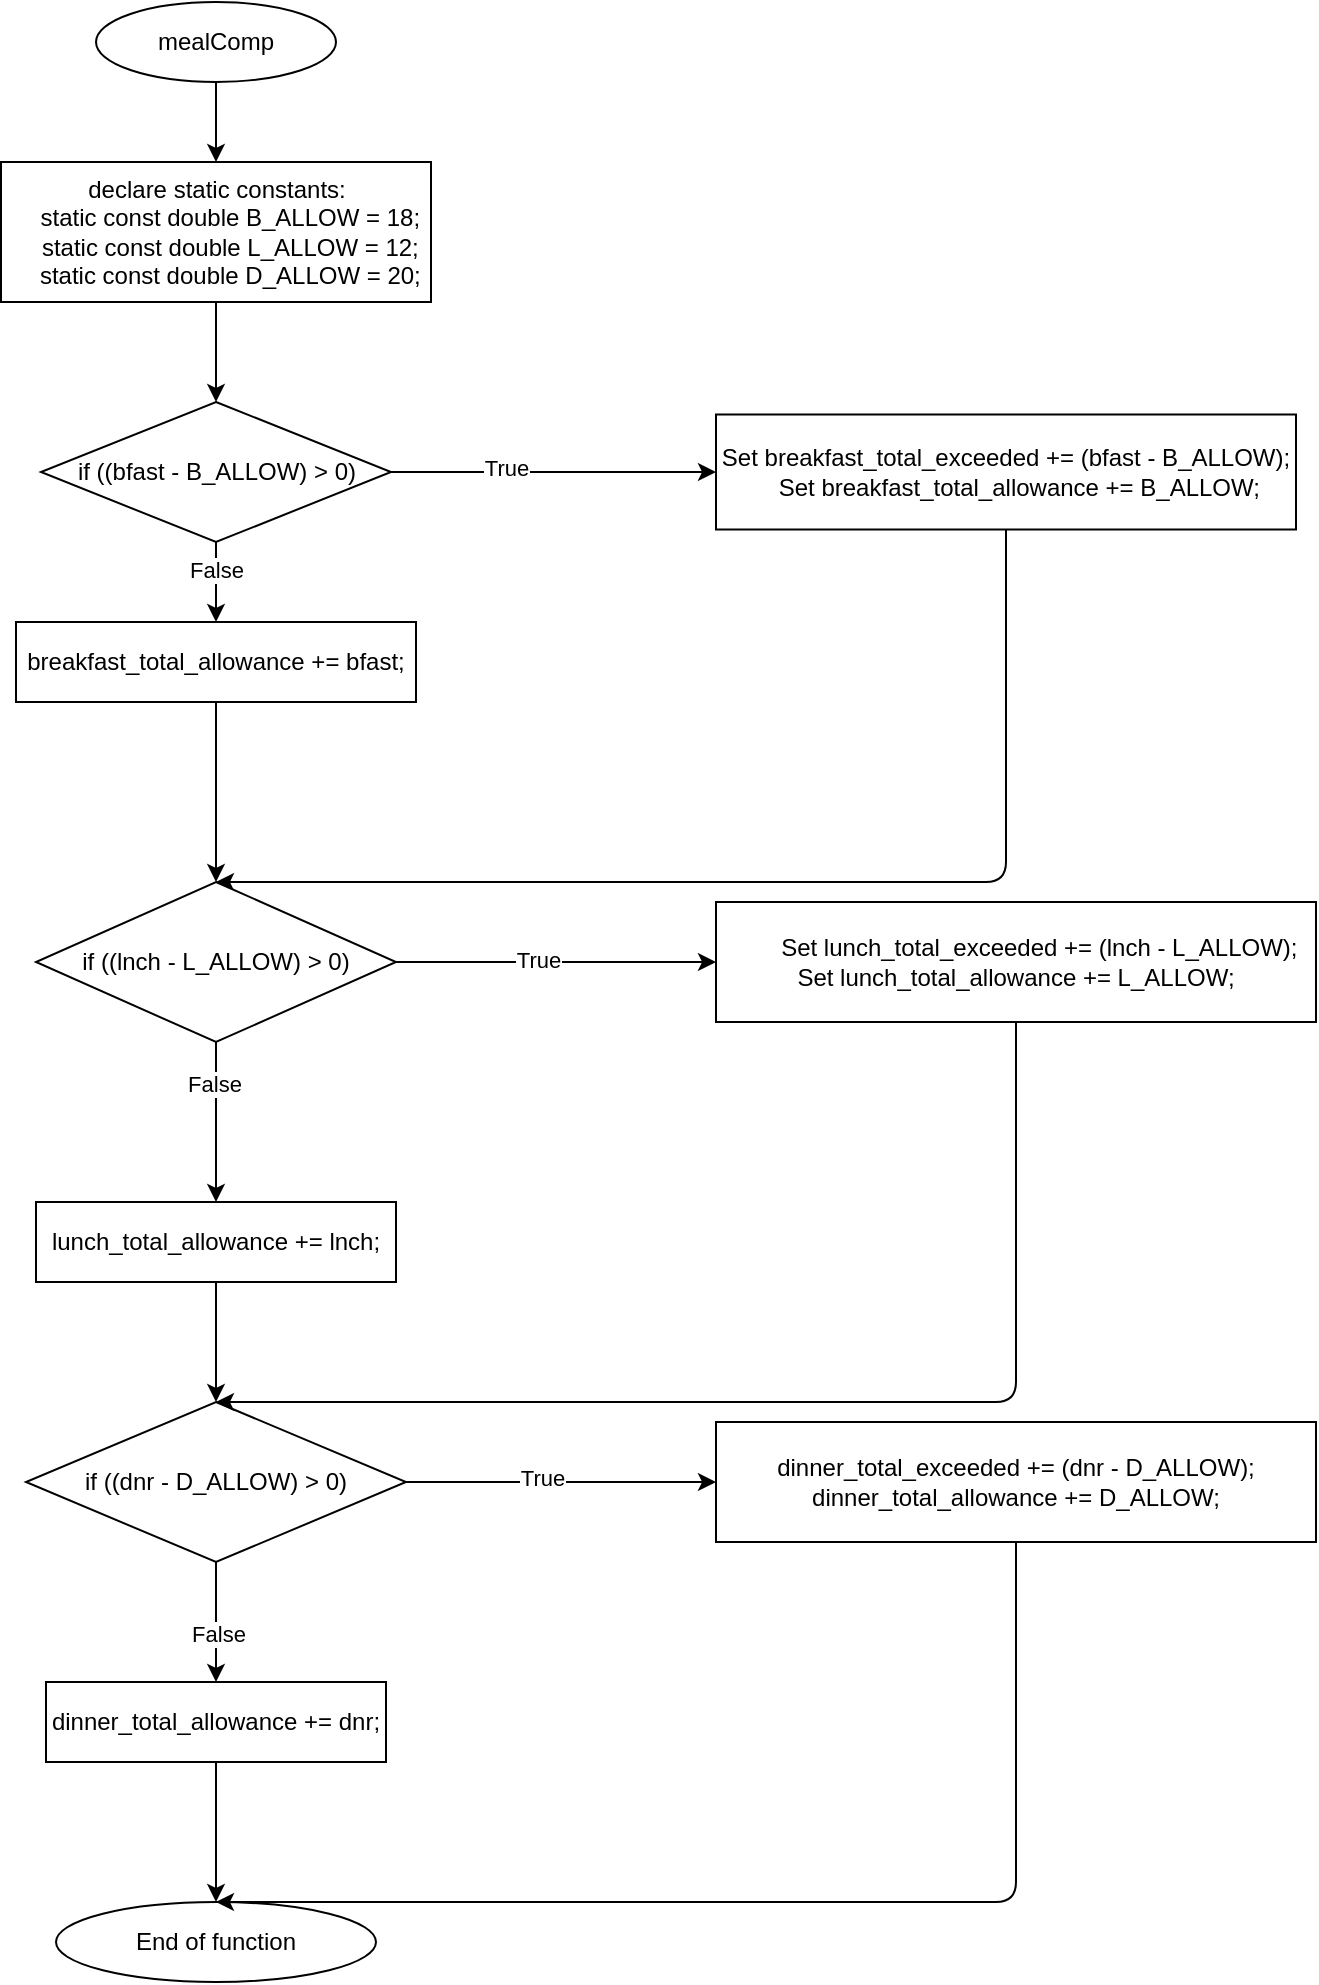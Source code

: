 <mxfile version="13.8.9-1" type="device"><diagram id="C5RBs43oDa-KdzZeNtuy" name="Page-1"><mxGraphModel dx="2021" dy="1162" grid="1" gridSize="10" guides="1" tooltips="1" connect="1" arrows="1" fold="1" page="1" pageScale="1" pageWidth="827" pageHeight="1169" math="0" shadow="0"><root><mxCell id="WIyWlLk6GJQsqaUBKTNV-0"/><mxCell id="WIyWlLk6GJQsqaUBKTNV-1" parent="WIyWlLk6GJQsqaUBKTNV-0"/><mxCell id="Jq7jf2sYdg3p1RRI9rzM-0" value="mealComp" style="ellipse;whiteSpace=wrap;html=1;" vertex="1" parent="WIyWlLk6GJQsqaUBKTNV-1"><mxGeometry x="80" y="40" width="120" height="40" as="geometry"/></mxCell><mxCell id="Jq7jf2sYdg3p1RRI9rzM-1" value="" style="endArrow=classic;html=1;exitX=0.5;exitY=1;exitDx=0;exitDy=0;" edge="1" parent="WIyWlLk6GJQsqaUBKTNV-1" source="Jq7jf2sYdg3p1RRI9rzM-0"><mxGeometry width="50" height="50" relative="1" as="geometry"><mxPoint x="280" y="250" as="sourcePoint"/><mxPoint x="140" y="120" as="targetPoint"/></mxGeometry></mxCell><mxCell id="Jq7jf2sYdg3p1RRI9rzM-2" value="declare static constants:&lt;br&gt;&lt;div&gt;&amp;nbsp; &amp;nbsp; static const double B_ALLOW = 18;&lt;/div&gt;&lt;div&gt;&amp;nbsp; &amp;nbsp; static const double L_ALLOW = 12;&lt;/div&gt;&lt;div&gt;&amp;nbsp; &amp;nbsp; static const double D_ALLOW = 20;&lt;/div&gt;" style="rounded=0;whiteSpace=wrap;html=1;" vertex="1" parent="WIyWlLk6GJQsqaUBKTNV-1"><mxGeometry x="32.5" y="120" width="215" height="70" as="geometry"/></mxCell><mxCell id="Jq7jf2sYdg3p1RRI9rzM-3" value="" style="endArrow=classic;html=1;exitX=0.5;exitY=1;exitDx=0;exitDy=0;" edge="1" parent="WIyWlLk6GJQsqaUBKTNV-1" source="Jq7jf2sYdg3p1RRI9rzM-2"><mxGeometry width="50" height="50" relative="1" as="geometry"><mxPoint x="280" y="220" as="sourcePoint"/><mxPoint x="140" y="240" as="targetPoint"/></mxGeometry></mxCell><mxCell id="Jq7jf2sYdg3p1RRI9rzM-4" value="if ((bfast - B_ALLOW) &amp;gt; 0)" style="rhombus;whiteSpace=wrap;html=1;" vertex="1" parent="WIyWlLk6GJQsqaUBKTNV-1"><mxGeometry x="52.5" y="240" width="175" height="70" as="geometry"/></mxCell><mxCell id="Jq7jf2sYdg3p1RRI9rzM-5" value="" style="endArrow=classic;html=1;exitX=1;exitY=0.5;exitDx=0;exitDy=0;" edge="1" parent="WIyWlLk6GJQsqaUBKTNV-1" source="Jq7jf2sYdg3p1RRI9rzM-4"><mxGeometry width="50" height="50" relative="1" as="geometry"><mxPoint x="280" y="390" as="sourcePoint"/><mxPoint x="390" y="275" as="targetPoint"/></mxGeometry></mxCell><mxCell id="Jq7jf2sYdg3p1RRI9rzM-6" value="True" style="edgeLabel;html=1;align=center;verticalAlign=middle;resizable=0;points=[];" vertex="1" connectable="0" parent="Jq7jf2sYdg3p1RRI9rzM-5"><mxGeometry x="-0.299" y="2" relative="1" as="geometry"><mxPoint as="offset"/></mxGeometry></mxCell><mxCell id="Jq7jf2sYdg3p1RRI9rzM-7" value="&lt;span&gt;Set breakfast_total_exceeded += (bfast - B_ALLOW);&lt;/span&gt;&lt;div&gt;&amp;nbsp; &amp;nbsp; Set breakfast_total_allowance += B_ALLOW;&lt;/div&gt;" style="rounded=0;whiteSpace=wrap;html=1;" vertex="1" parent="WIyWlLk6GJQsqaUBKTNV-1"><mxGeometry x="390" y="246.25" width="290" height="57.5" as="geometry"/></mxCell><mxCell id="Jq7jf2sYdg3p1RRI9rzM-8" value="" style="endArrow=classic;html=1;exitX=0.5;exitY=1;exitDx=0;exitDy=0;" edge="1" parent="WIyWlLk6GJQsqaUBKTNV-1" source="Jq7jf2sYdg3p1RRI9rzM-4"><mxGeometry width="50" height="50" relative="1" as="geometry"><mxPoint x="280" y="360" as="sourcePoint"/><mxPoint x="140" y="350" as="targetPoint"/></mxGeometry></mxCell><mxCell id="Jq7jf2sYdg3p1RRI9rzM-10" value="False" style="edgeLabel;html=1;align=center;verticalAlign=middle;resizable=0;points=[];" vertex="1" connectable="0" parent="Jq7jf2sYdg3p1RRI9rzM-8"><mxGeometry x="-0.329" relative="1" as="geometry"><mxPoint as="offset"/></mxGeometry></mxCell><mxCell id="Jq7jf2sYdg3p1RRI9rzM-11" value="breakfast_total_allowance += bfast;" style="rounded=0;whiteSpace=wrap;html=1;" vertex="1" parent="WIyWlLk6GJQsqaUBKTNV-1"><mxGeometry x="40" y="350" width="200" height="40" as="geometry"/></mxCell><mxCell id="Jq7jf2sYdg3p1RRI9rzM-12" value="" style="endArrow=classic;html=1;exitX=0.5;exitY=1;exitDx=0;exitDy=0;" edge="1" parent="WIyWlLk6GJQsqaUBKTNV-1" source="Jq7jf2sYdg3p1RRI9rzM-11"><mxGeometry width="50" height="50" relative="1" as="geometry"><mxPoint x="280" y="470" as="sourcePoint"/><mxPoint x="140" y="480" as="targetPoint"/></mxGeometry></mxCell><mxCell id="Jq7jf2sYdg3p1RRI9rzM-13" value="" style="endArrow=classic;html=1;exitX=0.5;exitY=1;exitDx=0;exitDy=0;" edge="1" parent="WIyWlLk6GJQsqaUBKTNV-1" source="Jq7jf2sYdg3p1RRI9rzM-7"><mxGeometry width="50" height="50" relative="1" as="geometry"><mxPoint x="280" y="470" as="sourcePoint"/><mxPoint x="140" y="480" as="targetPoint"/><Array as="points"><mxPoint x="535" y="480"/></Array></mxGeometry></mxCell><mxCell id="Jq7jf2sYdg3p1RRI9rzM-14" value="if ((lnch - L_ALLOW) &amp;gt; 0)" style="rhombus;whiteSpace=wrap;html=1;" vertex="1" parent="WIyWlLk6GJQsqaUBKTNV-1"><mxGeometry x="50" y="480" width="180" height="80" as="geometry"/></mxCell><mxCell id="Jq7jf2sYdg3p1RRI9rzM-15" value="" style="endArrow=classic;html=1;exitX=1;exitY=0.5;exitDx=0;exitDy=0;entryX=0;entryY=0.5;entryDx=0;entryDy=0;" edge="1" parent="WIyWlLk6GJQsqaUBKTNV-1" source="Jq7jf2sYdg3p1RRI9rzM-14" target="Jq7jf2sYdg3p1RRI9rzM-17"><mxGeometry width="50" height="50" relative="1" as="geometry"><mxPoint x="280" y="470" as="sourcePoint"/><mxPoint x="410" y="520" as="targetPoint"/></mxGeometry></mxCell><mxCell id="Jq7jf2sYdg3p1RRI9rzM-16" value="True" style="edgeLabel;html=1;align=center;verticalAlign=middle;resizable=0;points=[];" vertex="1" connectable="0" parent="Jq7jf2sYdg3p1RRI9rzM-15"><mxGeometry x="-0.116" y="1" relative="1" as="geometry"><mxPoint as="offset"/></mxGeometry></mxCell><mxCell id="Jq7jf2sYdg3p1RRI9rzM-17" value="&lt;div&gt;&amp;nbsp; &amp;nbsp; &amp;nbsp; &amp;nbsp; Set lunch_total_exceeded += (lnch - L_ALLOW);&amp;nbsp;&lt;/div&gt;&lt;div&gt;&lt;span&gt;Set lunch_total_allowance += L_ALLOW;&lt;/span&gt;&lt;/div&gt;" style="rounded=0;whiteSpace=wrap;html=1;" vertex="1" parent="WIyWlLk6GJQsqaUBKTNV-1"><mxGeometry x="390" y="490" width="300" height="60" as="geometry"/></mxCell><mxCell id="Jq7jf2sYdg3p1RRI9rzM-18" value="" style="endArrow=classic;html=1;exitX=0.5;exitY=1;exitDx=0;exitDy=0;" edge="1" parent="WIyWlLk6GJQsqaUBKTNV-1" source="Jq7jf2sYdg3p1RRI9rzM-14"><mxGeometry width="50" height="50" relative="1" as="geometry"><mxPoint x="280" y="580" as="sourcePoint"/><mxPoint x="140" y="640" as="targetPoint"/></mxGeometry></mxCell><mxCell id="Jq7jf2sYdg3p1RRI9rzM-19" value="False" style="edgeLabel;html=1;align=center;verticalAlign=middle;resizable=0;points=[];" vertex="1" connectable="0" parent="Jq7jf2sYdg3p1RRI9rzM-18"><mxGeometry x="-0.486" y="-1" relative="1" as="geometry"><mxPoint as="offset"/></mxGeometry></mxCell><mxCell id="Jq7jf2sYdg3p1RRI9rzM-20" value="lunch_total_allowance += lnch;" style="rounded=0;whiteSpace=wrap;html=1;" vertex="1" parent="WIyWlLk6GJQsqaUBKTNV-1"><mxGeometry x="50" y="640" width="180" height="40" as="geometry"/></mxCell><mxCell id="Jq7jf2sYdg3p1RRI9rzM-21" value="" style="endArrow=classic;html=1;exitX=0.5;exitY=1;exitDx=0;exitDy=0;" edge="1" parent="WIyWlLk6GJQsqaUBKTNV-1" source="Jq7jf2sYdg3p1RRI9rzM-20"><mxGeometry width="50" height="50" relative="1" as="geometry"><mxPoint x="280" y="640" as="sourcePoint"/><mxPoint x="140" y="740" as="targetPoint"/></mxGeometry></mxCell><mxCell id="Jq7jf2sYdg3p1RRI9rzM-22" value="if ((dnr - D_ALLOW) &amp;gt; 0)" style="rhombus;whiteSpace=wrap;html=1;" vertex="1" parent="WIyWlLk6GJQsqaUBKTNV-1"><mxGeometry x="45" y="740" width="190" height="80" as="geometry"/></mxCell><mxCell id="Jq7jf2sYdg3p1RRI9rzM-23" value="" style="endArrow=classic;html=1;exitX=0.5;exitY=1;exitDx=0;exitDy=0;entryX=0.5;entryY=0;entryDx=0;entryDy=0;" edge="1" parent="WIyWlLk6GJQsqaUBKTNV-1" source="Jq7jf2sYdg3p1RRI9rzM-17" target="Jq7jf2sYdg3p1RRI9rzM-22"><mxGeometry width="50" height="50" relative="1" as="geometry"><mxPoint x="280" y="640" as="sourcePoint"/><mxPoint x="330" y="590" as="targetPoint"/><Array as="points"><mxPoint x="540" y="740"/></Array></mxGeometry></mxCell><mxCell id="Jq7jf2sYdg3p1RRI9rzM-24" value="" style="endArrow=classic;html=1;exitX=1;exitY=0.5;exitDx=0;exitDy=0;" edge="1" parent="WIyWlLk6GJQsqaUBKTNV-1" source="Jq7jf2sYdg3p1RRI9rzM-22" target="Jq7jf2sYdg3p1RRI9rzM-25"><mxGeometry width="50" height="50" relative="1" as="geometry"><mxPoint x="280" y="810" as="sourcePoint"/><mxPoint x="370" y="780" as="targetPoint"/></mxGeometry></mxCell><mxCell id="Jq7jf2sYdg3p1RRI9rzM-26" value="True" style="edgeLabel;html=1;align=center;verticalAlign=middle;resizable=0;points=[];" vertex="1" connectable="0" parent="Jq7jf2sYdg3p1RRI9rzM-24"><mxGeometry x="-0.126" y="2" relative="1" as="geometry"><mxPoint as="offset"/></mxGeometry></mxCell><mxCell id="Jq7jf2sYdg3p1RRI9rzM-25" value="&lt;div&gt;dinner_total_exceeded += (dnr - D_ALLOW);&lt;/div&gt;&lt;div&gt;&lt;span&gt;dinner_total_allowance += D_ALLOW;&lt;/span&gt;&lt;/div&gt;" style="rounded=0;whiteSpace=wrap;html=1;" vertex="1" parent="WIyWlLk6GJQsqaUBKTNV-1"><mxGeometry x="390" y="750" width="300" height="60" as="geometry"/></mxCell><mxCell id="Jq7jf2sYdg3p1RRI9rzM-27" value="" style="endArrow=classic;html=1;exitX=0.5;exitY=1;exitDx=0;exitDy=0;" edge="1" parent="WIyWlLk6GJQsqaUBKTNV-1" source="Jq7jf2sYdg3p1RRI9rzM-22"><mxGeometry width="50" height="50" relative="1" as="geometry"><mxPoint x="280" y="800" as="sourcePoint"/><mxPoint x="140" y="880" as="targetPoint"/></mxGeometry></mxCell><mxCell id="Jq7jf2sYdg3p1RRI9rzM-28" value="False" style="edgeLabel;html=1;align=center;verticalAlign=middle;resizable=0;points=[];" vertex="1" connectable="0" parent="Jq7jf2sYdg3p1RRI9rzM-27"><mxGeometry x="0.2" y="1" relative="1" as="geometry"><mxPoint as="offset"/></mxGeometry></mxCell><mxCell id="Jq7jf2sYdg3p1RRI9rzM-29" value="dinner_total_allowance += dnr;" style="rounded=0;whiteSpace=wrap;html=1;" vertex="1" parent="WIyWlLk6GJQsqaUBKTNV-1"><mxGeometry x="55" y="880" width="170" height="40" as="geometry"/></mxCell><mxCell id="Jq7jf2sYdg3p1RRI9rzM-30" value="" style="endArrow=classic;html=1;exitX=0.5;exitY=1;exitDx=0;exitDy=0;" edge="1" parent="WIyWlLk6GJQsqaUBKTNV-1" source="Jq7jf2sYdg3p1RRI9rzM-29"><mxGeometry width="50" height="50" relative="1" as="geometry"><mxPoint x="280" y="1020" as="sourcePoint"/><mxPoint x="140" y="990" as="targetPoint"/></mxGeometry></mxCell><mxCell id="Jq7jf2sYdg3p1RRI9rzM-31" value="End of function" style="ellipse;whiteSpace=wrap;html=1;" vertex="1" parent="WIyWlLk6GJQsqaUBKTNV-1"><mxGeometry x="60" y="990" width="160" height="40" as="geometry"/></mxCell><mxCell id="Jq7jf2sYdg3p1RRI9rzM-32" value="" style="endArrow=classic;html=1;exitX=0.5;exitY=1;exitDx=0;exitDy=0;" edge="1" parent="WIyWlLk6GJQsqaUBKTNV-1" source="Jq7jf2sYdg3p1RRI9rzM-25"><mxGeometry width="50" height="50" relative="1" as="geometry"><mxPoint x="280" y="960" as="sourcePoint"/><mxPoint x="140" y="990" as="targetPoint"/><Array as="points"><mxPoint x="540" y="990"/></Array></mxGeometry></mxCell></root></mxGraphModel></diagram></mxfile>